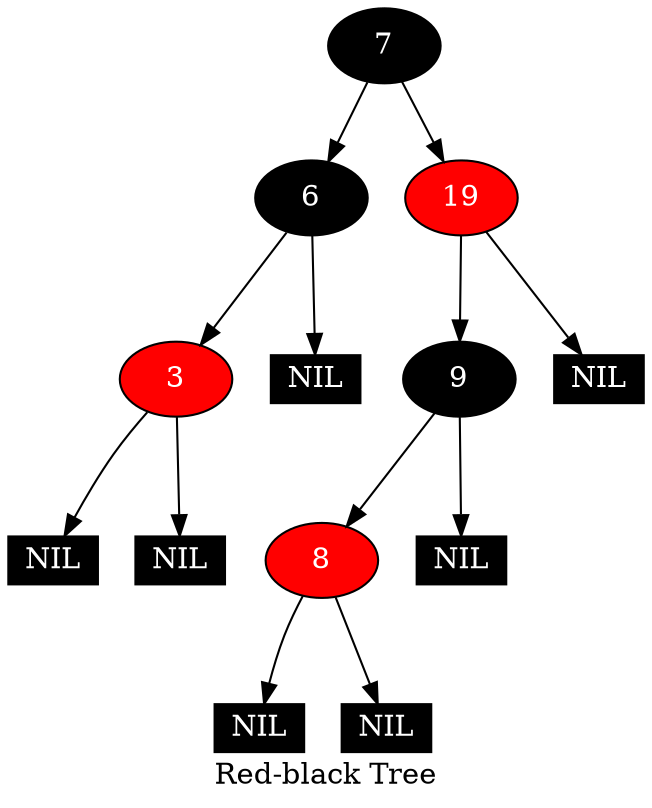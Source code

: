 digraph {
	label="Red-black Tree"
	n5[style="filled",fillcolor="black", fontcolor=white,label="7"]
	n4[style="filled",fillcolor="black", fontcolor=white,label="6"]
	n5->n4
	n7[style="filled",fillcolor="red", fontcolor=white,label="3"]
	n4->n7
	nil0[style="filled",fillcolor="black", shape=box, fontcolor=white, width=0.4, height=0.2,label="NIL"]
	n7->nil0[style="filled",fillcolor="black", shape=box, fontcolor=white, width=0.4, height=0.2,label="NIL"]
	nil1[style="filled",fillcolor="black", shape=box, fontcolor=white, width=0.4, height=0.2,label="NIL"]
	n7->nil1[style="filled",fillcolor="black", shape=box, fontcolor=white, width=0.4, height=0.2,label="NIL"]
	nil2[style="filled",fillcolor="black", shape=box, fontcolor=white, width=0.4, height=0.2,label="NIL"]
	n4->nil2[style="filled",fillcolor="black", shape=box, fontcolor=white, width=0.4, height=0.2,label="NIL"]
	n1[style="filled",fillcolor="red", fontcolor=white,label="19"]
	n5->n1
	n6[style="filled",fillcolor="black", fontcolor=white,label="9"]
	n1->n6
	n3[style="filled",fillcolor="red", fontcolor=white,label="8"]
	n6->n3
	nil3[style="filled",fillcolor="black", shape=box, fontcolor=white, width=0.4, height=0.2,label="NIL"]
	n3->nil3[style="filled",fillcolor="black", shape=box, fontcolor=white, width=0.4, height=0.2,label="NIL"]
	nil4[style="filled",fillcolor="black", shape=box, fontcolor=white, width=0.4, height=0.2,label="NIL"]
	n3->nil4[style="filled",fillcolor="black", shape=box, fontcolor=white, width=0.4, height=0.2,label="NIL"]
	nil5[style="filled",fillcolor="black", shape=box, fontcolor=white, width=0.4, height=0.2,label="NIL"]
	n6->nil5[style="filled",fillcolor="black", shape=box, fontcolor=white, width=0.4, height=0.2,label="NIL"]
	nil6[style="filled",fillcolor="black", shape=box, fontcolor=white, width=0.4, height=0.2,label="NIL"]
	n1->nil6[style="filled",fillcolor="black", shape=box, fontcolor=white, width=0.4, height=0.2,label="NIL"]
}